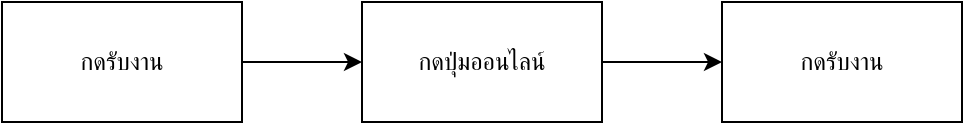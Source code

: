 <mxfile version="20.1.1" type="device"><diagram id="q-8elKcipY-QXwvAOYIT" name="Page-1"><mxGraphModel dx="868" dy="482" grid="1" gridSize="10" guides="1" tooltips="1" connect="1" arrows="1" fold="1" page="1" pageScale="1" pageWidth="827" pageHeight="1169" math="0" shadow="0"><root><mxCell id="0"/><mxCell id="1" parent="0"/><mxCell id="nZz5lyyK1IAi1MoN95Lu-4" style="edgeStyle=orthogonalEdgeStyle;rounded=0;orthogonalLoop=1;jettySize=auto;html=1;exitX=1;exitY=0.5;exitDx=0;exitDy=0;entryX=0;entryY=0.5;entryDx=0;entryDy=0;" edge="1" parent="1" source="nZz5lyyK1IAi1MoN95Lu-1" target="nZz5lyyK1IAi1MoN95Lu-2"><mxGeometry relative="1" as="geometry"/></mxCell><mxCell id="nZz5lyyK1IAi1MoN95Lu-1" value="กดรับงาน" style="rounded=0;whiteSpace=wrap;html=1;" vertex="1" parent="1"><mxGeometry x="30" y="260" width="120" height="60" as="geometry"/></mxCell><mxCell id="nZz5lyyK1IAi1MoN95Lu-5" style="edgeStyle=orthogonalEdgeStyle;rounded=0;orthogonalLoop=1;jettySize=auto;html=1;exitX=1;exitY=0.5;exitDx=0;exitDy=0;entryX=0;entryY=0.5;entryDx=0;entryDy=0;" edge="1" parent="1" source="nZz5lyyK1IAi1MoN95Lu-2" target="nZz5lyyK1IAi1MoN95Lu-3"><mxGeometry relative="1" as="geometry"/></mxCell><mxCell id="nZz5lyyK1IAi1MoN95Lu-2" value="กดปุ่มออนไลน์" style="rounded=0;whiteSpace=wrap;html=1;" vertex="1" parent="1"><mxGeometry x="210" y="260" width="120" height="60" as="geometry"/></mxCell><mxCell id="nZz5lyyK1IAi1MoN95Lu-3" value="กดรับงาน" style="rounded=0;whiteSpace=wrap;html=1;" vertex="1" parent="1"><mxGeometry x="390" y="260" width="120" height="60" as="geometry"/></mxCell></root></mxGraphModel></diagram></mxfile>